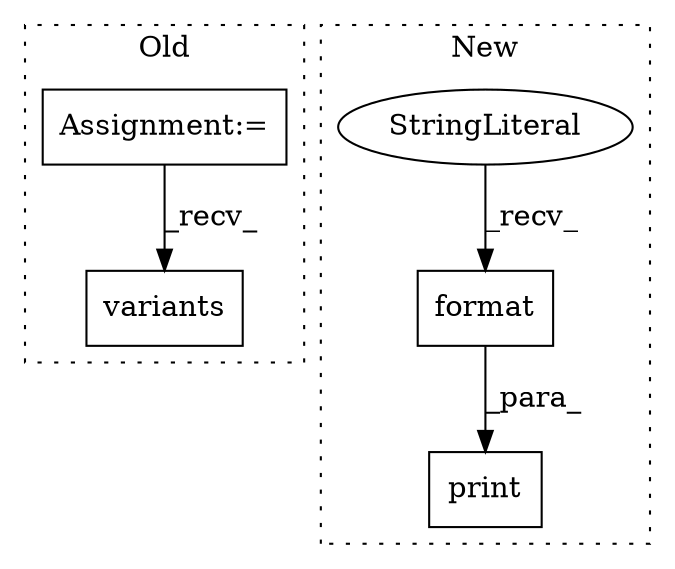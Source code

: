 digraph G {
subgraph cluster0 {
1 [label="variants" a="32" s="4740" l="10" shape="box"];
4 [label="Assignment:=" a="7" s="4690" l="17" shape="box"];
label = "Old";
style="dotted";
}
subgraph cluster1 {
2 [label="format" a="32" s="4170,4192" l="7,1" shape="box"];
3 [label="print" a="32" s="4136,4193" l="6,1" shape="box"];
5 [label="StringLiteral" a="45" s="4142" l="27" shape="ellipse"];
label = "New";
style="dotted";
}
2 -> 3 [label="_para_"];
4 -> 1 [label="_recv_"];
5 -> 2 [label="_recv_"];
}